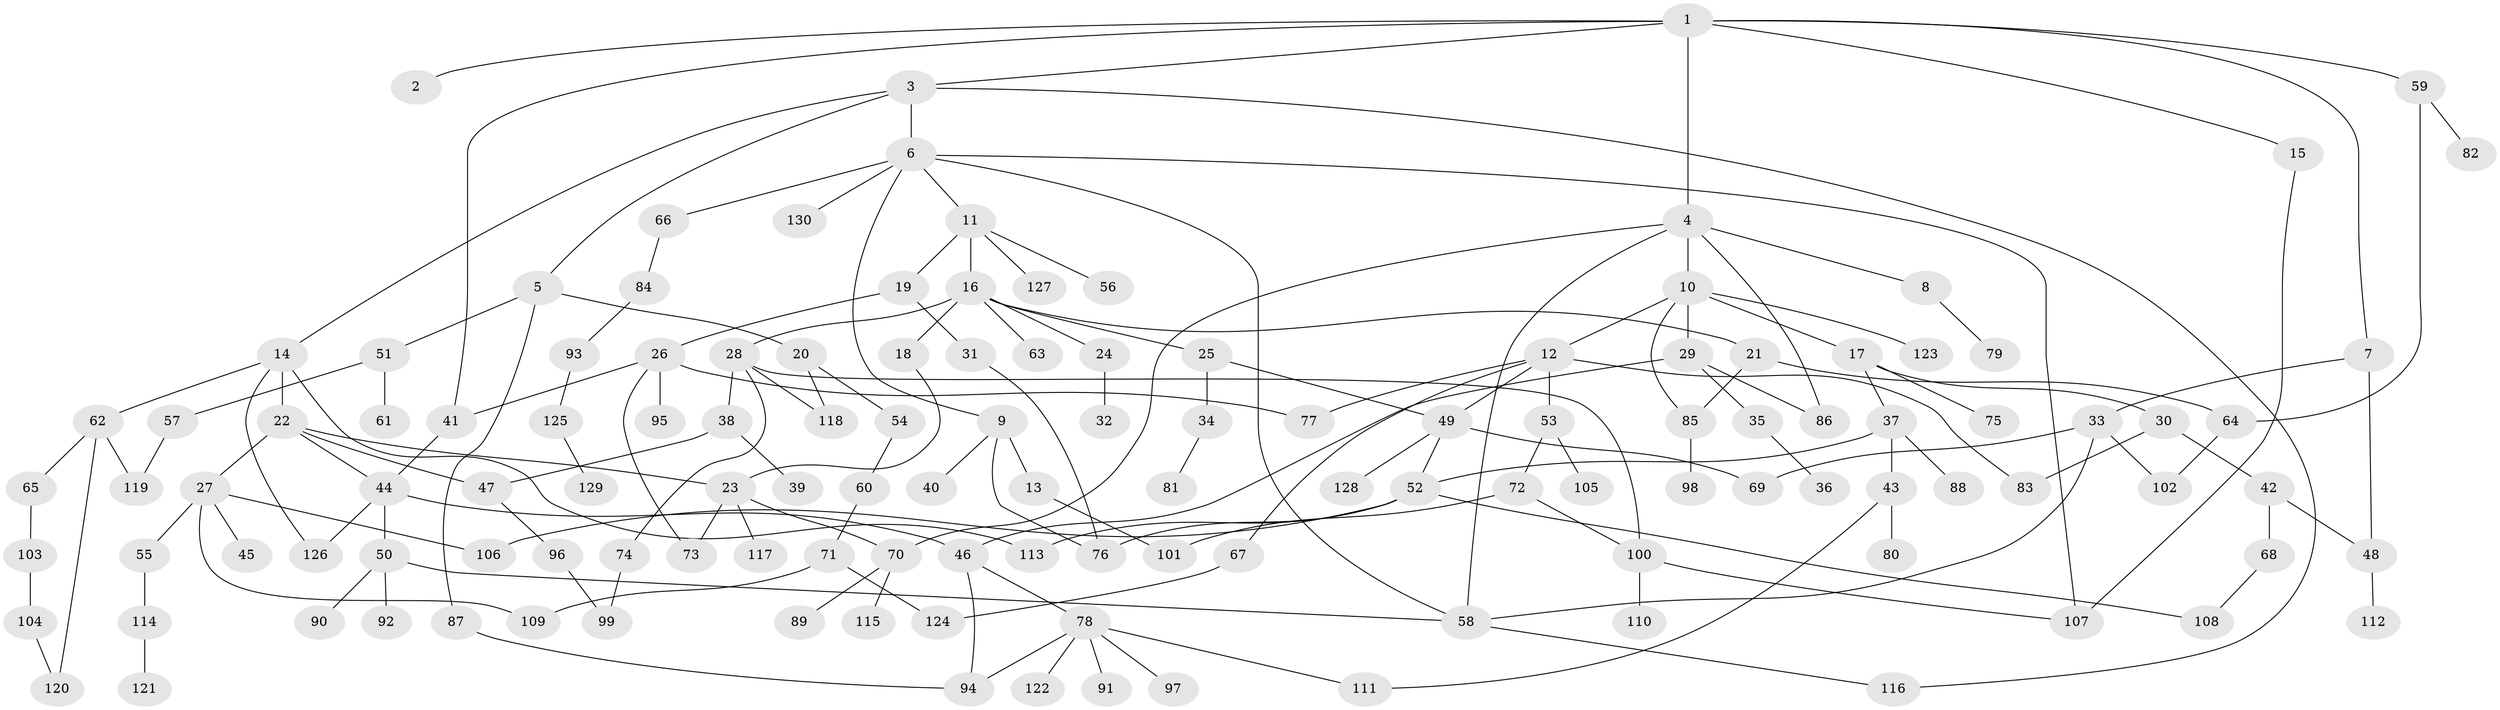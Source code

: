 // coarse degree distribution, {6: 0.0759493670886076, 7: 0.012658227848101266, 4: 0.13924050632911392, 5: 0.08860759493670886, 1: 0.16455696202531644, 3: 0.189873417721519, 2: 0.3291139240506329}
// Generated by graph-tools (version 1.1) at 2025/48/03/04/25 22:48:55]
// undirected, 130 vertices, 169 edges
graph export_dot {
  node [color=gray90,style=filled];
  1;
  2;
  3;
  4;
  5;
  6;
  7;
  8;
  9;
  10;
  11;
  12;
  13;
  14;
  15;
  16;
  17;
  18;
  19;
  20;
  21;
  22;
  23;
  24;
  25;
  26;
  27;
  28;
  29;
  30;
  31;
  32;
  33;
  34;
  35;
  36;
  37;
  38;
  39;
  40;
  41;
  42;
  43;
  44;
  45;
  46;
  47;
  48;
  49;
  50;
  51;
  52;
  53;
  54;
  55;
  56;
  57;
  58;
  59;
  60;
  61;
  62;
  63;
  64;
  65;
  66;
  67;
  68;
  69;
  70;
  71;
  72;
  73;
  74;
  75;
  76;
  77;
  78;
  79;
  80;
  81;
  82;
  83;
  84;
  85;
  86;
  87;
  88;
  89;
  90;
  91;
  92;
  93;
  94;
  95;
  96;
  97;
  98;
  99;
  100;
  101;
  102;
  103;
  104;
  105;
  106;
  107;
  108;
  109;
  110;
  111;
  112;
  113;
  114;
  115;
  116;
  117;
  118;
  119;
  120;
  121;
  122;
  123;
  124;
  125;
  126;
  127;
  128;
  129;
  130;
  1 -- 2;
  1 -- 3;
  1 -- 4;
  1 -- 7;
  1 -- 15;
  1 -- 59;
  1 -- 41;
  3 -- 5;
  3 -- 6;
  3 -- 14;
  3 -- 116;
  4 -- 8;
  4 -- 10;
  4 -- 58;
  4 -- 70;
  4 -- 86;
  5 -- 20;
  5 -- 51;
  5 -- 87;
  6 -- 9;
  6 -- 11;
  6 -- 66;
  6 -- 130;
  6 -- 58;
  6 -- 107;
  7 -- 33;
  7 -- 48;
  8 -- 79;
  9 -- 13;
  9 -- 40;
  9 -- 76;
  10 -- 12;
  10 -- 17;
  10 -- 29;
  10 -- 85;
  10 -- 123;
  11 -- 16;
  11 -- 19;
  11 -- 56;
  11 -- 127;
  12 -- 53;
  12 -- 67;
  12 -- 49;
  12 -- 77;
  12 -- 83;
  13 -- 101;
  14 -- 22;
  14 -- 62;
  14 -- 113;
  14 -- 126;
  15 -- 107;
  16 -- 18;
  16 -- 21;
  16 -- 24;
  16 -- 25;
  16 -- 28;
  16 -- 63;
  17 -- 30;
  17 -- 37;
  17 -- 75;
  18 -- 23;
  19 -- 26;
  19 -- 31;
  20 -- 54;
  20 -- 118;
  21 -- 85;
  21 -- 64;
  22 -- 27;
  22 -- 47;
  22 -- 44;
  22 -- 23;
  23 -- 117;
  23 -- 73;
  23 -- 70;
  24 -- 32;
  25 -- 34;
  25 -- 49;
  26 -- 41;
  26 -- 73;
  26 -- 77;
  26 -- 95;
  27 -- 45;
  27 -- 55;
  27 -- 109;
  27 -- 106;
  28 -- 38;
  28 -- 74;
  28 -- 100;
  28 -- 118;
  29 -- 35;
  29 -- 86;
  29 -- 46;
  30 -- 42;
  30 -- 83;
  31 -- 76;
  33 -- 102;
  33 -- 69;
  33 -- 58;
  34 -- 81;
  35 -- 36;
  37 -- 43;
  37 -- 88;
  37 -- 52;
  38 -- 39;
  38 -- 47;
  41 -- 44;
  42 -- 68;
  42 -- 48;
  43 -- 80;
  43 -- 111;
  44 -- 46;
  44 -- 50;
  44 -- 126;
  46 -- 78;
  46 -- 94;
  47 -- 96;
  48 -- 112;
  49 -- 52;
  49 -- 69;
  49 -- 128;
  50 -- 90;
  50 -- 92;
  50 -- 58;
  51 -- 57;
  51 -- 61;
  52 -- 76;
  52 -- 106;
  52 -- 113;
  52 -- 108;
  53 -- 72;
  53 -- 105;
  54 -- 60;
  55 -- 114;
  57 -- 119;
  58 -- 116;
  59 -- 64;
  59 -- 82;
  60 -- 71;
  62 -- 65;
  62 -- 120;
  62 -- 119;
  64 -- 102;
  65 -- 103;
  66 -- 84;
  67 -- 124;
  68 -- 108;
  70 -- 89;
  70 -- 115;
  71 -- 109;
  71 -- 124;
  72 -- 101;
  72 -- 100;
  74 -- 99;
  78 -- 91;
  78 -- 97;
  78 -- 111;
  78 -- 122;
  78 -- 94;
  84 -- 93;
  85 -- 98;
  87 -- 94;
  93 -- 125;
  96 -- 99;
  100 -- 107;
  100 -- 110;
  103 -- 104;
  104 -- 120;
  114 -- 121;
  125 -- 129;
}
